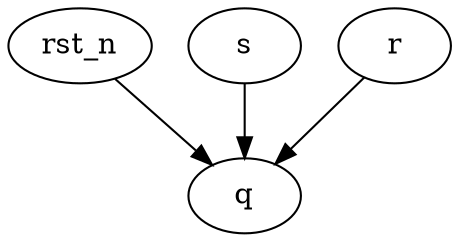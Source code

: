 strict digraph "" {
	q	 [complexity=2,
		importance=0.408162654672,
		rank=0.204081327336];
	rst_n	 [complexity=3,
		importance=2.16326241379,
		rank=0.721087471265];
	rst_n -> q;
	s	 [complexity=4,
		importance=1.75509975912,
		rank=0.438774939781];
	s -> q;
	r	 [complexity=4,
		importance=1.75509975912,
		rank=0.438774939781];
	r -> q;
}

